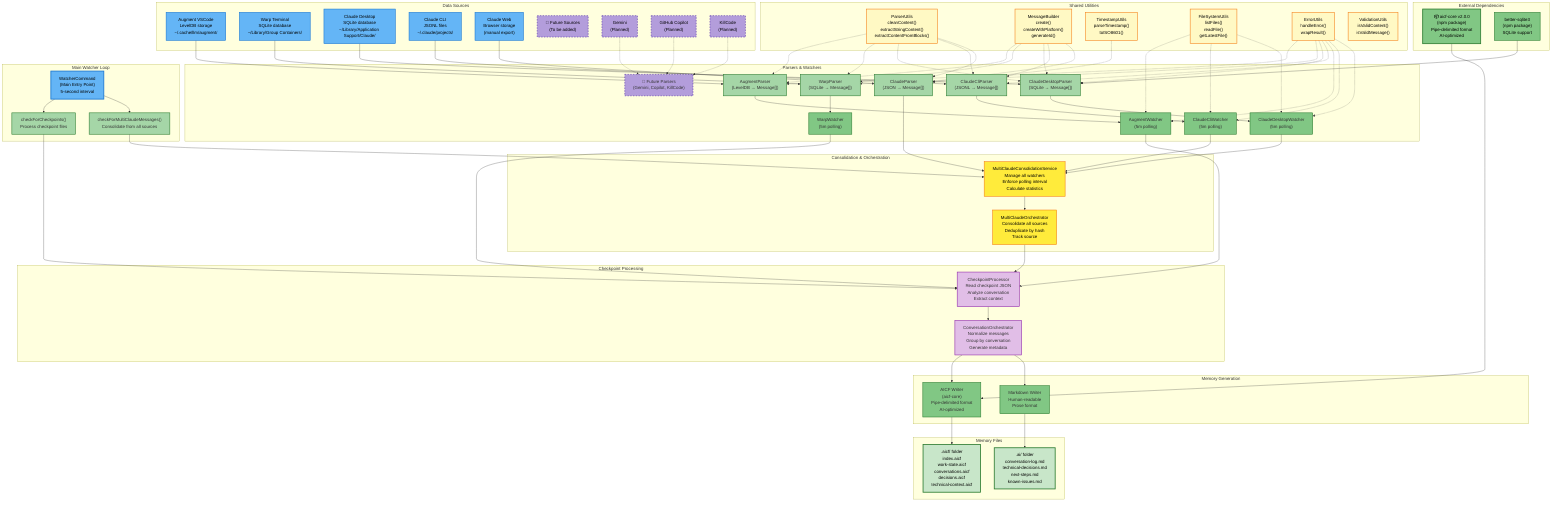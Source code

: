 graph TB
    subgraph "Data Sources"
        AUGMENT["Augment VSCode<br/>LevelDB storage<br/>~/.cache/llm/augment/"]
        WARP["Warp Terminal<br/>SQLite database<br/>~/Library/Group Containers/"]
        CLAUDE_DESKTOP["Claude Desktop<br/>SQLite database<br/>~/Library/Application Support/Claude/"]
        CLAUDE_CLI["Claude CLI<br/>JSONL files<br/>~/.claude/projects/"]
        CLAUDE_WEB["Claude Web<br/>Browser storage<br/>(manual export)"]

        FUTURE["🔮 Future Sources<br/>(To be added)"]
        GEMINI["Gemini<br/>(Planned)"]
        COPILOT["GitHub Copilot<br/>(Planned)"]
        KILLCODE["KillCode<br/>(Planned)"]
    end

    subgraph "Parsers & Watchers"
        AUGMENT_PARSER["AugmentParser<br/>(LevelDB → Message[])"]
        WARP_PARSER["WarpParser<br/>(SQLite → Message[])"]
        CLAUDE_DESKTOP_PARSER["ClaudeDesktopParser<br/>(SQLite → Message[])"]
        CLAUDE_CLI_PARSER["ClaudeCliParser<br/>(JSONL → Message[])"]
        CLAUDE_WEB_PARSER["ClaudeParser<br/>(JSON → Message[])"]

        AUGMENT_WATCHER["AugmentWatcher<br/>(5m polling)"]
        WARP_WATCHER["WarpWatcher<br/>(5m polling)"]
        CLAUDE_DESKTOP_WATCHER["ClaudeDesktopWatcher<br/>(5m polling)"]
        CLAUDE_CLI_WATCHER["ClaudeCliWatcher<br/>(5m polling)"]

        FUTURE_PARSERS["🔮 Future Parsers<br/>(Gemini, Copilot, KillCode)"]
    end

    subgraph "Shared Utilities"
        PARSER_UTILS["ParserUtils<br/>cleanContent()<br/>extractStringContent()<br/>extractContentFromBlocks()"]
        MSG_BUILDER["MessageBuilder<br/>create()<br/>createWithPlatform()<br/>generateId()"]
        TS_UTILS["TimestampUtils<br/>parseTimestamp()<br/>toISO8601()"]
        FS_UTILS["FileSystemUtils<br/>listFiles()<br/>readFile()<br/>getLatestFile()"]
        ERR_UTILS["ErrorUtils<br/>handleError()<br/>wrapResult()"]
        VAL_UTILS["ValidationUtils<br/>isValidContent()<br/>isValidMessage()"]
    end

    subgraph "External Dependencies"
        AICF["📦 aicf-core v2.0.0<br/>(npm package)<br/>Pipe-delimited format<br/>AI-optimized"]
        BETTER["better-sqlite3<br/>(npm package)<br/>SQLite support"]
    end

    subgraph "Consolidation & Orchestration"
        MULTI_CLAUDE_ORCH["MultiClaudeOrchestrator<br/>Consolidate all sources<br/>Deduplicate by hash<br/>Track source"]
        MULTI_CLAUDE_SERVICE["MultiClaudeConsolidationService<br/>Manage all watchers<br/>Enforce polling interval<br/>Calculate statistics"]
    end

    subgraph "Checkpoint Processing"
        CHECKPOINT_PROC["CheckpointProcessor<br/>Read checkpoint JSON<br/>Analyze conversation<br/>Extract context"]
        CONVERSATION_ORCH["ConversationOrchestrator<br/>Normalize messages<br/>Group by conversation<br/>Generate metadata"]
    end

    subgraph "Memory Generation"
        AICF_WRITER["AICF Writer<br/>(aicf-core)<br/>Pipe-delimited format<br/>AI-optimized"]
        MD_WRITER["Markdown Writer<br/>Human-readable<br/>Prose format"]
    end

    subgraph "Memory Files"
        AICF_FILES[".aicf/ folder<br/>index.aicf<br/>work-state.aicf<br/>conversations.aicf<br/>decisions.aicf<br/>technical-context.aicf"]
        MD_FILES[".ai/ folder<br/>conversation-log.md<br/>technical-decisions.md<br/>next-steps.md<br/>known-issues.md"]
    end

    subgraph "Main Watcher Loop"
        WATCHER_CMD["WatcherCommand<br/>(Main Entry Point)<br/>5-second interval"]
        CHECKPOINT_CHECK["checkForCheckpoints()<br/>Process checkpoint files"]
        MULTI_CLAUDE_CHECK["checkForMultiClaudeMessages()<br/>Consolidate from all sources"]
    end

    %% Data flow (top to bottom)
    AUGMENT --> AUGMENT_PARSER
    WARP --> WARP_PARSER
    CLAUDE_DESKTOP --> CLAUDE_DESKTOP_PARSER
    CLAUDE_CLI --> CLAUDE_CLI_PARSER
    CLAUDE_WEB --> CLAUDE_WEB_PARSER

    GEMINI -.-> FUTURE_PARSERS
    COPILOT -.-> FUTURE_PARSERS
    KILLCODE -.-> FUTURE_PARSERS

    AUGMENT_PARSER --> AUGMENT_WATCHER
    WARP_PARSER --> WARP_WATCHER
    CLAUDE_DESKTOP_PARSER --> CLAUDE_DESKTOP_WATCHER
    CLAUDE_CLI_PARSER --> CLAUDE_CLI_WATCHER

    %% Utilities connections (from right, feeding into parsers/watchers)
    PARSER_UTILS -.-> AUGMENT_PARSER
    PARSER_UTILS -.-> WARP_PARSER
    PARSER_UTILS -.-> CLAUDE_DESKTOP_PARSER
    PARSER_UTILS -.-> CLAUDE_CLI_PARSER
    PARSER_UTILS -.-> CLAUDE_WEB_PARSER

    MSG_BUILDER -.-> AUGMENT_PARSER
    MSG_BUILDER -.-> WARP_PARSER
    MSG_BUILDER -.-> CLAUDE_DESKTOP_PARSER
    MSG_BUILDER -.-> CLAUDE_CLI_PARSER
    MSG_BUILDER -.-> CLAUDE_WEB_PARSER

    TS_UTILS -.-> CLAUDE_WEB_PARSER
    FS_UTILS -.-> AUGMENT_WATCHER
    FS_UTILS -.-> CLAUDE_CLI_WATCHER
    FS_UTILS -.-> CLAUDE_DESKTOP_WATCHER
    ERR_UTILS -.-> AUGMENT_PARSER
    ERR_UTILS -.-> WARP_PARSER
    ERR_UTILS -.-> CLAUDE_DESKTOP_PARSER
    ERR_UTILS -.-> CLAUDE_CLI_PARSER
    ERR_UTILS -.-> AUGMENT_WATCHER
    ERR_UTILS -.-> CLAUDE_CLI_WATCHER
    ERR_UTILS -.-> CLAUDE_DESKTOP_WATCHER

    AUGMENT_WATCHER --> CHECKPOINT_PROC
    WARP_WATCHER --> CHECKPOINT_PROC
    CLAUDE_DESKTOP_WATCHER --> MULTI_CLAUDE_SERVICE
    CLAUDE_CLI_WATCHER --> MULTI_CLAUDE_SERVICE
    CLAUDE_WEB_PARSER --> MULTI_CLAUDE_SERVICE

    MULTI_CLAUDE_SERVICE --> MULTI_CLAUDE_ORCH
    MULTI_CLAUDE_ORCH --> CHECKPOINT_PROC

    CHECKPOINT_PROC --> CONVERSATION_ORCH
    CONVERSATION_ORCH --> AICF_WRITER
    CONVERSATION_ORCH --> MD_WRITER

    AICF_WRITER --> AICF_FILES
    MD_WRITER --> MD_FILES

    AICF --> AICF_WRITER
    BETTER --> CLAUDE_DESKTOP_PARSER

    WATCHER_CMD --> CHECKPOINT_CHECK
    WATCHER_CMD --> MULTI_CLAUDE_CHECK
    CHECKPOINT_CHECK --> CHECKPOINT_PROC
    MULTI_CLAUDE_CHECK --> MULTI_CLAUDE_SERVICE

    %% Styling
    style AICF fill:#81c784,stroke:#2e7d32,stroke-width:3px,color:#000
    style BETTER fill:#81c784,stroke:#2e7d32,stroke-width:2px,color:#000

    style PARSER_UTILS fill:#fff9c4,stroke:#f57f17,stroke-width:2px,color:#000
    style MSG_BUILDER fill:#fff9c4,stroke:#f57f17,stroke-width:2px,color:#000
    style TS_UTILS fill:#fff9c4,stroke:#f57f17,stroke-width:2px,color:#000
    style FS_UTILS fill:#fff9c4,stroke:#f57f17,stroke-width:2px,color:#000
    style ERR_UTILS fill:#fff9c4,stroke:#f57f17,stroke-width:2px,color:#000
    style VAL_UTILS fill:#fff9c4,stroke:#f57f17,stroke-width:2px,color:#000

    style AUGMENT fill:#64b5f6,stroke:#1976d2,stroke-width:2px,color:#000
    style WARP fill:#64b5f6,stroke:#1976d2,stroke-width:2px,color:#000
    style CLAUDE_DESKTOP fill:#64b5f6,stroke:#1976d2,stroke-width:2px,color:#000
    style CLAUDE_CLI fill:#64b5f6,stroke:#1976d2,stroke-width:2px,color:#000
    style CLAUDE_WEB fill:#64b5f6,stroke:#1976d2,stroke-width:2px,color:#000

    style FUTURE fill:#b39ddb,stroke:#512da8,stroke-width:2px,stroke-dasharray: 5 5,color:#000
    style GEMINI fill:#b39ddb,stroke:#512da8,stroke-width:2px,stroke-dasharray: 5 5,color:#000
    style COPILOT fill:#b39ddb,stroke:#512da8,stroke-width:2px,stroke-dasharray: 5 5,color:#000
    style KILLCODE fill:#b39ddb,stroke:#512da8,stroke-width:2px,stroke-dasharray: 5 5,color:#000

    style AUGMENT_PARSER fill:#a5d6a7,stroke:#2e7d32,stroke-width:2px
    style WARP_PARSER fill:#a5d6a7,stroke:#2e7d32,stroke-width:2px
    style CLAUDE_DESKTOP_PARSER fill:#a5d6a7,stroke:#2e7d32,stroke-width:2px
    style CLAUDE_CLI_PARSER fill:#a5d6a7,stroke:#2e7d32,stroke-width:2px
    style CLAUDE_WEB_PARSER fill:#a5d6a7,stroke:#2e7d32,stroke-width:2px
    style FUTURE_PARSERS fill:#b39ddb,stroke:#512da8,stroke-width:2px,stroke-dasharray: 5 5

    style AUGMENT_WATCHER fill:#81c784,stroke:#2e7d32,stroke-width:2px
    style WARP_WATCHER fill:#81c784,stroke:#2e7d32,stroke-width:2px
    style CLAUDE_DESKTOP_WATCHER fill:#81c784,stroke:#2e7d32,stroke-width:2px
    style CLAUDE_CLI_WATCHER fill:#81c784,stroke:#2e7d32,stroke-width:2px

    style MULTI_CLAUDE_ORCH fill:#ffeb3b,stroke:#f57f17,stroke-width:2px,color:#000
    style MULTI_CLAUDE_SERVICE fill:#ffeb3b,stroke:#f57f17,stroke-width:2px,color:#000

    style CHECKPOINT_PROC fill:#e1bee7,stroke:#8e24aa,stroke-width:2px
    style CONVERSATION_ORCH fill:#e1bee7,stroke:#8e24aa,stroke-width:2px

    style AICF_WRITER fill:#81c784,stroke:#2e7d32,stroke-width:2px
    style MD_WRITER fill:#81c784,stroke:#2e7d32,stroke-width:2px

    style AICF_FILES fill:#c8e6c9,stroke:#2e7d32,stroke-width:3px,color:#000
    style MD_FILES fill:#c8e6c9,stroke:#2e7d32,stroke-width:3px,color:#000

    style WATCHER_CMD fill:#64b5f6,stroke:#1976d2,stroke-width:3px,color:#000
    style CHECKPOINT_CHECK fill:#a5d6a7,stroke:#2e7d32,stroke-width:2px
    style MULTI_CLAUDE_CHECK fill:#a5d6a7,stroke:#2e7d32,stroke-width:2px